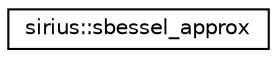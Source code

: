 digraph "Graphical Class Hierarchy"
{
 // INTERACTIVE_SVG=YES
  edge [fontname="Helvetica",fontsize="10",labelfontname="Helvetica",labelfontsize="10"];
  node [fontname="Helvetica",fontsize="10",shape=record];
  rankdir="LR";
  Node1 [label="sirius::sbessel_approx",height=0.2,width=0.4,color="black", fillcolor="white", style="filled",URL="$classsirius_1_1sbessel__approx.html"];
}
